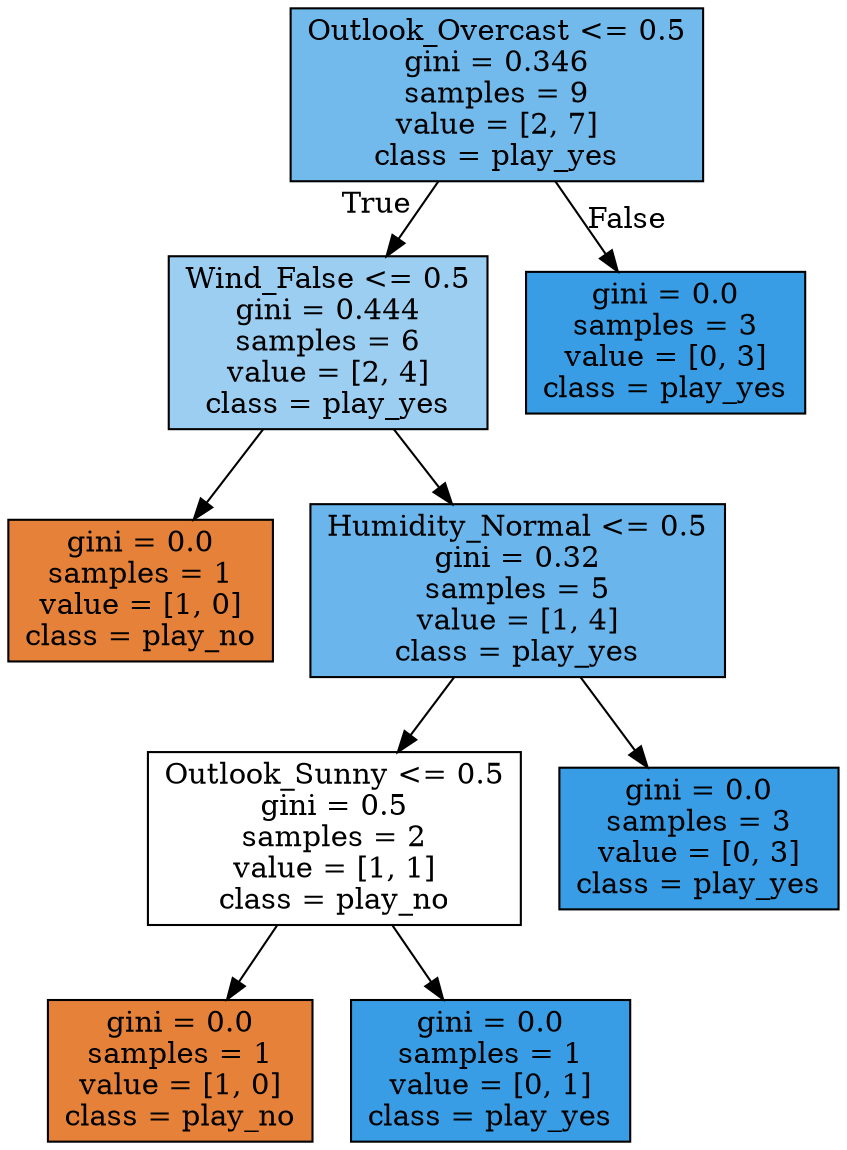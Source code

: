 digraph Tree {
node [shape=box, style="filled", color="black"] ;
0 [label="Outlook_Overcast <= 0.5\ngini = 0.346\nsamples = 9\nvalue = [2, 7]\nclass = play_yes", fillcolor="#72b9ec"] ;
1 [label="Wind_False <= 0.5\ngini = 0.444\nsamples = 6\nvalue = [2, 4]\nclass = play_yes", fillcolor="#9ccef2"] ;
0 -> 1 [labeldistance=2.5, labelangle=45, headlabel="True"] ;
3 [label="gini = 0.0\nsamples = 1\nvalue = [1, 0]\nclass = play_no", fillcolor="#e58139"] ;
1 -> 3 ;
4 [label="Humidity_Normal <= 0.5\ngini = 0.32\nsamples = 5\nvalue = [1, 4]\nclass = play_yes", fillcolor="#6ab6ec"] ;
1 -> 4 ;
5 [label="Outlook_Sunny <= 0.5\ngini = 0.5\nsamples = 2\nvalue = [1, 1]\nclass = play_no", fillcolor="#ffffff"] ;
4 -> 5 ;
7 [label="gini = 0.0\nsamples = 1\nvalue = [1, 0]\nclass = play_no", fillcolor="#e58139"] ;
5 -> 7 ;
8 [label="gini = 0.0\nsamples = 1\nvalue = [0, 1]\nclass = play_yes", fillcolor="#399de5"] ;
5 -> 8 ;
6 [label="gini = 0.0\nsamples = 3\nvalue = [0, 3]\nclass = play_yes", fillcolor="#399de5"] ;
4 -> 6 ;
2 [label="gini = 0.0\nsamples = 3\nvalue = [0, 3]\nclass = play_yes", fillcolor="#399de5"] ;
0 -> 2 [labeldistance=2.5, labelangle=-45, headlabel="False"] ;
}